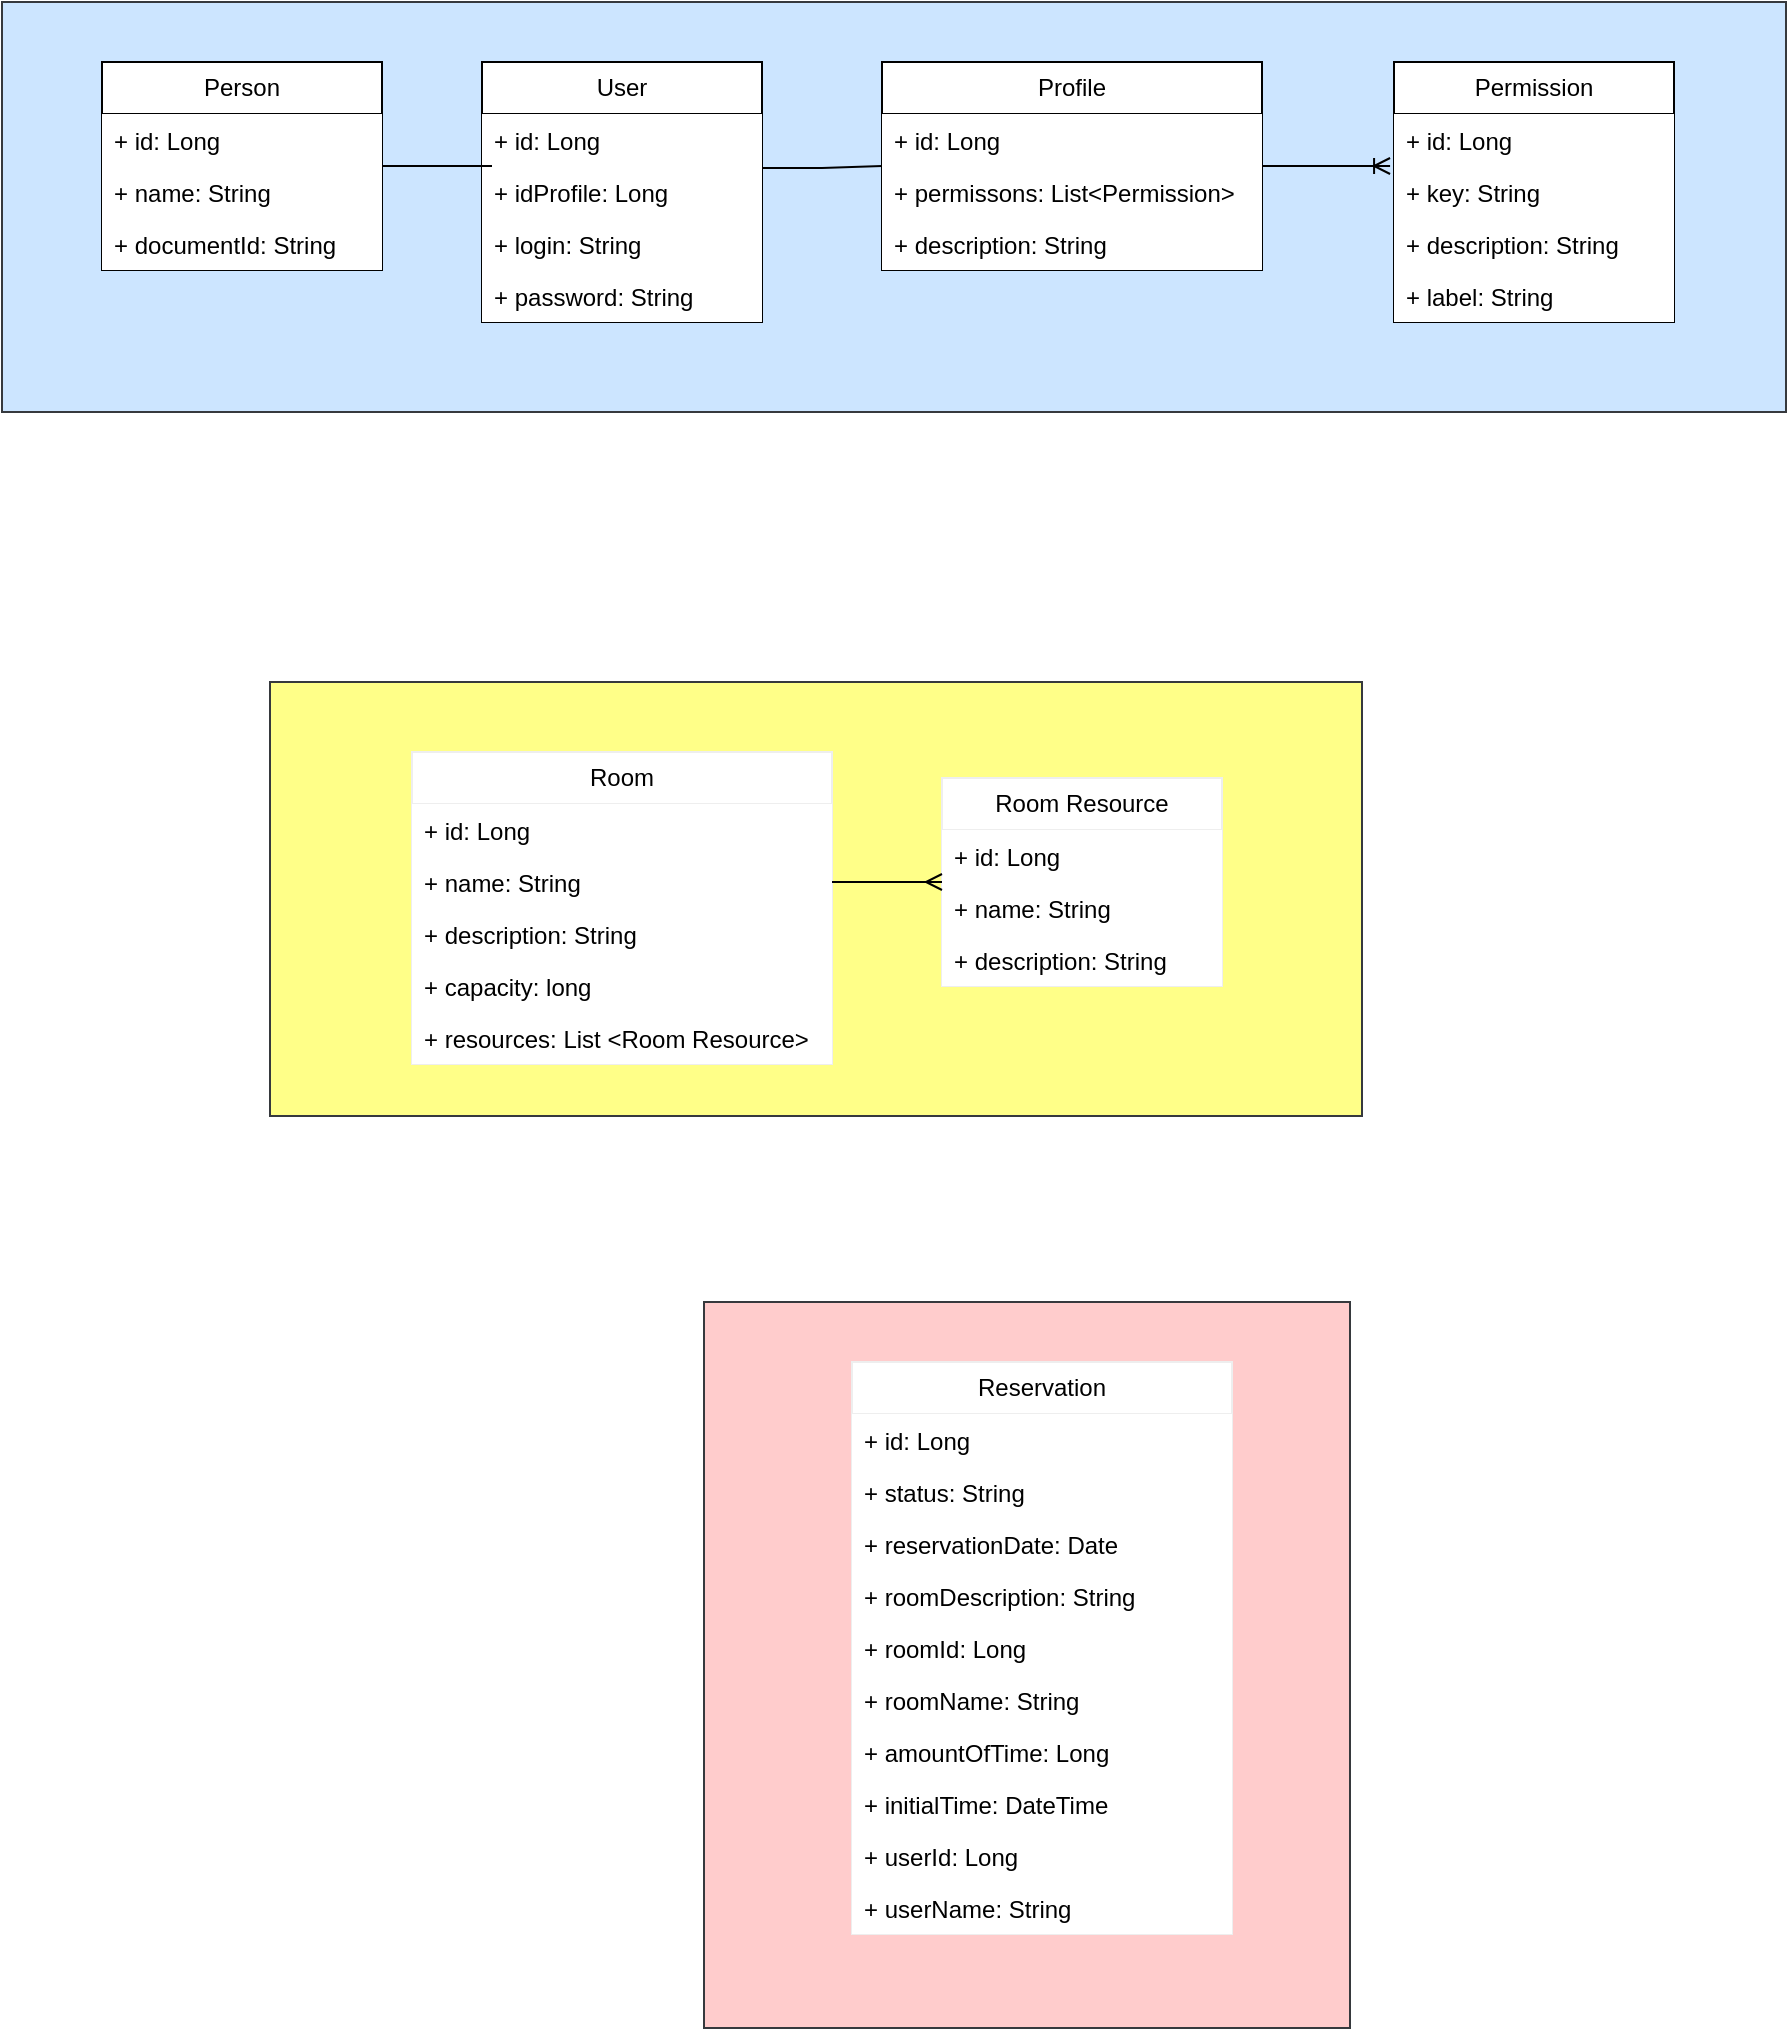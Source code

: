 <mxfile version="26.2.14">
  <diagram name="Page-1" id="RGF4Mp8kTzsVSLiF_BQr">
    <mxGraphModel dx="1426" dy="743" grid="0" gridSize="10" guides="1" tooltips="1" connect="1" arrows="1" fold="1" page="1" pageScale="1" pageWidth="850" pageHeight="1100" math="0" shadow="0">
      <root>
        <mxCell id="0" />
        <mxCell id="1" parent="0" />
        <mxCell id="hRW3nU6TKdYoE6fanwlY-40" value="" style="verticalLabelPosition=bottom;verticalAlign=top;html=1;shape=mxgraph.basic.rect;fillColor2=none;strokeWidth=1;size=20;indent=5;fillColor=#cce5ff;strokeColor=#36393d;labelBackgroundColor=none;" parent="1" vertex="1">
          <mxGeometry x="75" y="30" width="892" height="205" as="geometry" />
        </mxCell>
        <mxCell id="hRW3nU6TKdYoE6fanwlY-1" value="Person" style="swimlane;fontStyle=0;childLayout=stackLayout;horizontal=1;startSize=26;horizontalStack=0;resizeParent=1;resizeParentMax=0;resizeLast=0;collapsible=1;marginBottom=0;whiteSpace=wrap;html=1;labelBackgroundColor=none;" parent="1" vertex="1">
          <mxGeometry x="125" y="60" width="140" height="104" as="geometry" />
        </mxCell>
        <mxCell id="hRW3nU6TKdYoE6fanwlY-3" value="+ id: Long" style="text;align=left;verticalAlign=top;spacingLeft=4;spacingRight=4;overflow=hidden;rotatable=0;points=[[0,0.5],[1,0.5]];portConstraint=eastwest;whiteSpace=wrap;html=1;labelBackgroundColor=none;fontColor=#000000;fillColor=light-dark(#ffffff, #a4a0c6);" parent="hRW3nU6TKdYoE6fanwlY-1" vertex="1">
          <mxGeometry y="26" width="140" height="26" as="geometry" />
        </mxCell>
        <mxCell id="hRW3nU6TKdYoE6fanwlY-39" value="+ name: String" style="text;align=left;verticalAlign=top;spacingLeft=4;spacingRight=4;overflow=hidden;rotatable=0;points=[[0,0.5],[1,0.5]];portConstraint=eastwest;whiteSpace=wrap;html=1;labelBackgroundColor=none;fontColor=#000000;fillColor=light-dark(#ffffff, #a4a0c6);" parent="hRW3nU6TKdYoE6fanwlY-1" vertex="1">
          <mxGeometry y="52" width="140" height="26" as="geometry" />
        </mxCell>
        <mxCell id="hRW3nU6TKdYoE6fanwlY-4" value="+ documentId: String" style="text;align=left;verticalAlign=top;spacingLeft=4;spacingRight=4;overflow=hidden;rotatable=0;points=[[0,0.5],[1,0.5]];portConstraint=eastwest;whiteSpace=wrap;html=1;labelBackgroundColor=none;fontColor=#000000;fillColor=light-dark(#ffffff, #a4a0c6);" parent="hRW3nU6TKdYoE6fanwlY-1" vertex="1">
          <mxGeometry y="78" width="140" height="26" as="geometry" />
        </mxCell>
        <mxCell id="hRW3nU6TKdYoE6fanwlY-5" value="Permission" style="swimlane;fontStyle=0;childLayout=stackLayout;horizontal=1;startSize=26;horizontalStack=0;resizeParent=1;resizeParentMax=0;resizeLast=0;collapsible=1;marginBottom=0;whiteSpace=wrap;html=1;labelBackgroundColor=none;" parent="1" vertex="1">
          <mxGeometry x="771" y="60" width="140" height="130" as="geometry" />
        </mxCell>
        <mxCell id="hRW3nU6TKdYoE6fanwlY-6" value="+ id: Long" style="text;align=left;verticalAlign=top;spacingLeft=4;spacingRight=4;overflow=hidden;rotatable=0;points=[[0,0.5],[1,0.5]];portConstraint=eastwest;whiteSpace=wrap;html=1;labelBackgroundColor=none;fontColor=#000000;fillColor=light-dark(#ffffff, #a4a0c6);" parent="hRW3nU6TKdYoE6fanwlY-5" vertex="1">
          <mxGeometry y="26" width="140" height="26" as="geometry" />
        </mxCell>
        <mxCell id="hRW3nU6TKdYoE6fanwlY-7" value="+ key: String" style="text;align=left;verticalAlign=top;spacingLeft=4;spacingRight=4;overflow=hidden;rotatable=0;points=[[0,0.5],[1,0.5]];portConstraint=eastwest;whiteSpace=wrap;html=1;labelBackgroundColor=none;fontColor=#000000;fillColor=light-dark(#ffffff, #a4a0c6);" parent="hRW3nU6TKdYoE6fanwlY-5" vertex="1">
          <mxGeometry y="52" width="140" height="26" as="geometry" />
        </mxCell>
        <mxCell id="hRW3nU6TKdYoE6fanwlY-8" value="+ description: String" style="text;align=left;verticalAlign=top;spacingLeft=4;spacingRight=4;overflow=hidden;rotatable=0;points=[[0,0.5],[1,0.5]];portConstraint=eastwest;whiteSpace=wrap;html=1;labelBackgroundColor=none;fontColor=#000000;fillColor=light-dark(#ffffff, #a4a0c6);" parent="hRW3nU6TKdYoE6fanwlY-5" vertex="1">
          <mxGeometry y="78" width="140" height="26" as="geometry" />
        </mxCell>
        <mxCell id="hRW3nU6TKdYoE6fanwlY-41" value="+ label: String" style="text;align=left;verticalAlign=top;spacingLeft=4;spacingRight=4;overflow=hidden;rotatable=0;points=[[0,0.5],[1,0.5]];portConstraint=eastwest;whiteSpace=wrap;html=1;labelBackgroundColor=none;fontColor=#000000;fillColor=light-dark(#ffffff, #a4a0c6);" parent="hRW3nU6TKdYoE6fanwlY-5" vertex="1">
          <mxGeometry y="104" width="140" height="26" as="geometry" />
        </mxCell>
        <mxCell id="hRW3nU6TKdYoE6fanwlY-27" value="Profile" style="swimlane;fontStyle=0;childLayout=stackLayout;horizontal=1;startSize=26;horizontalStack=0;resizeParent=1;resizeParentMax=0;resizeLast=0;collapsible=1;marginBottom=0;whiteSpace=wrap;html=1;labelBackgroundColor=none;" parent="1" vertex="1">
          <mxGeometry x="515" y="60" width="190" height="104" as="geometry" />
        </mxCell>
        <mxCell id="hRW3nU6TKdYoE6fanwlY-28" value="+ id: Long" style="text;align=left;verticalAlign=top;spacingLeft=4;spacingRight=4;overflow=hidden;rotatable=0;points=[[0,0.5],[1,0.5]];portConstraint=eastwest;whiteSpace=wrap;html=1;labelBackgroundColor=none;fontColor=#000000;fillColor=light-dark(#ffffff, #a4a0c6);" parent="hRW3nU6TKdYoE6fanwlY-27" vertex="1">
          <mxGeometry y="26" width="190" height="26" as="geometry" />
        </mxCell>
        <mxCell id="hRW3nU6TKdYoE6fanwlY-42" value="+ permissons: List&amp;lt;Permission&lt;span style=&quot;background-color: transparent;&quot;&gt;&amp;gt;&lt;/span&gt;" style="text;align=left;verticalAlign=top;spacingLeft=4;spacingRight=4;overflow=hidden;rotatable=0;points=[[0,0.5],[1,0.5]];portConstraint=eastwest;whiteSpace=wrap;html=1;labelBackgroundColor=none;fontColor=#000000;fillColor=light-dark(#ffffff, #a4a0c6);" parent="hRW3nU6TKdYoE6fanwlY-27" vertex="1">
          <mxGeometry y="52" width="190" height="26" as="geometry" />
        </mxCell>
        <mxCell id="hRW3nU6TKdYoE6fanwlY-29" value="+ description: String" style="text;align=left;verticalAlign=top;spacingLeft=4;spacingRight=4;overflow=hidden;rotatable=0;points=[[0,0.5],[1,0.5]];portConstraint=eastwest;whiteSpace=wrap;html=1;labelBackgroundColor=none;fontColor=#000000;fillColor=light-dark(#ffffff, #a4a0c6);" parent="hRW3nU6TKdYoE6fanwlY-27" vertex="1">
          <mxGeometry y="78" width="190" height="26" as="geometry" />
        </mxCell>
        <mxCell id="hRW3nU6TKdYoE6fanwlY-31" value="User" style="swimlane;fontStyle=0;childLayout=stackLayout;horizontal=1;startSize=26;horizontalStack=0;resizeParent=1;resizeParentMax=0;resizeLast=0;collapsible=1;marginBottom=0;whiteSpace=wrap;html=1;labelBackgroundColor=none;" parent="1" vertex="1">
          <mxGeometry x="315" y="60" width="140" height="130" as="geometry" />
        </mxCell>
        <mxCell id="hRW3nU6TKdYoE6fanwlY-32" value="+ id: Long&lt;div&gt;&lt;br&gt;&lt;/div&gt;" style="text;align=left;verticalAlign=top;spacingLeft=4;spacingRight=4;overflow=hidden;rotatable=0;points=[[0,0.5],[1,0.5]];portConstraint=eastwest;whiteSpace=wrap;html=1;labelBackgroundColor=none;fontColor=#000000;fillColor=light-dark(#ffffff, #a4a0c6);" parent="hRW3nU6TKdYoE6fanwlY-31" vertex="1">
          <mxGeometry y="26" width="140" height="26" as="geometry" />
        </mxCell>
        <mxCell id="hRW3nU6TKdYoE6fanwlY-37" value="+ idProfile: Long" style="text;align=left;verticalAlign=top;spacingLeft=4;spacingRight=4;overflow=hidden;rotatable=0;points=[[0,0.5],[1,0.5]];portConstraint=eastwest;whiteSpace=wrap;html=1;labelBackgroundColor=none;fontColor=#000000;fillColor=light-dark(#ffffff, #a4a0c6);" parent="hRW3nU6TKdYoE6fanwlY-31" vertex="1">
          <mxGeometry y="52" width="140" height="26" as="geometry" />
        </mxCell>
        <mxCell id="hRW3nU6TKdYoE6fanwlY-33" value="+ login: String" style="text;align=left;verticalAlign=top;spacingLeft=4;spacingRight=4;overflow=hidden;rotatable=0;points=[[0,0.5],[1,0.5]];portConstraint=eastwest;whiteSpace=wrap;html=1;labelBackgroundColor=none;fontColor=#000000;fillColor=light-dark(#ffffff, #a4a0c6);" parent="hRW3nU6TKdYoE6fanwlY-31" vertex="1">
          <mxGeometry y="78" width="140" height="26" as="geometry" />
        </mxCell>
        <mxCell id="hRW3nU6TKdYoE6fanwlY-38" value="+ password: String" style="text;align=left;verticalAlign=top;spacingLeft=4;spacingRight=4;overflow=hidden;rotatable=0;points=[[0,0.5],[1,0.5]];portConstraint=eastwest;whiteSpace=wrap;html=1;labelBackgroundColor=none;fontColor=#000000;fillColor=light-dark(#ffffff, #a4a0c6);" parent="hRW3nU6TKdYoE6fanwlY-31" vertex="1">
          <mxGeometry y="104" width="140" height="26" as="geometry" />
        </mxCell>
        <mxCell id="hRW3nU6TKdYoE6fanwlY-43" value="" style="verticalLabelPosition=bottom;verticalAlign=top;html=1;shape=mxgraph.basic.rect;fillColor2=none;strokeWidth=1;size=20;indent=5;fillColor=#ffff88;strokeColor=#36393d;labelBackgroundColor=none;" parent="1" vertex="1">
          <mxGeometry x="209" y="370" width="546" height="217" as="geometry" />
        </mxCell>
        <mxCell id="hRW3nU6TKdYoE6fanwlY-44" value="Room Resource" style="swimlane;fontStyle=0;childLayout=stackLayout;horizontal=1;startSize=26;horizontalStack=0;resizeParent=1;resizeParentMax=0;resizeLast=0;collapsible=1;marginBottom=0;whiteSpace=wrap;html=1;labelBackgroundColor=none;fillColor=light-dark(#ffffff, #a4a0c6);strokeColor=#EEEEEE;fontColor=#000000;" parent="1" vertex="1">
          <mxGeometry x="545" y="418" width="140" height="104" as="geometry" />
        </mxCell>
        <mxCell id="hRW3nU6TKdYoE6fanwlY-45" value="+ id: Long" style="text;align=left;verticalAlign=top;spacingLeft=4;spacingRight=4;overflow=hidden;rotatable=0;points=[[0,0.5],[1,0.5]];portConstraint=eastwest;whiteSpace=wrap;html=1;labelBackgroundColor=none;fontColor=#000000;fillColor=light-dark(#ffffff, #a4a0c6);" parent="hRW3nU6TKdYoE6fanwlY-44" vertex="1">
          <mxGeometry y="26" width="140" height="26" as="geometry" />
        </mxCell>
        <mxCell id="hRW3nU6TKdYoE6fanwlY-46" value="+ name: String" style="text;align=left;verticalAlign=top;spacingLeft=4;spacingRight=4;overflow=hidden;rotatable=0;points=[[0,0.5],[1,0.5]];portConstraint=eastwest;whiteSpace=wrap;html=1;labelBackgroundColor=none;fontColor=#000000;fillColor=light-dark(#ffffff, #a4a0c6);" parent="hRW3nU6TKdYoE6fanwlY-44" vertex="1">
          <mxGeometry y="52" width="140" height="26" as="geometry" />
        </mxCell>
        <mxCell id="hRW3nU6TKdYoE6fanwlY-47" value="+ description: String" style="text;align=left;verticalAlign=top;spacingLeft=4;spacingRight=4;overflow=hidden;rotatable=0;points=[[0,0.5],[1,0.5]];portConstraint=eastwest;whiteSpace=wrap;html=1;labelBackgroundColor=none;fontColor=#000000;fillColor=light-dark(#ffffff, #a4a0c6);" parent="hRW3nU6TKdYoE6fanwlY-44" vertex="1">
          <mxGeometry y="78" width="140" height="26" as="geometry" />
        </mxCell>
        <mxCell id="hRW3nU6TKdYoE6fanwlY-57" value="Room" style="swimlane;fontStyle=0;childLayout=stackLayout;horizontal=1;startSize=26;horizontalStack=0;resizeParent=1;resizeParentMax=0;resizeLast=0;collapsible=1;marginBottom=0;whiteSpace=wrap;html=1;labelBackgroundColor=none;fillColor=light-dark(#ffffff, #a4a0c6);strokeColor=#EEEEEE;fontColor=#000000;" parent="1" vertex="1">
          <mxGeometry x="280" y="405" width="210" height="156" as="geometry" />
        </mxCell>
        <mxCell id="hRW3nU6TKdYoE6fanwlY-58" value="+ id: Long&lt;div&gt;&lt;br&gt;&lt;/div&gt;" style="text;align=left;verticalAlign=top;spacingLeft=4;spacingRight=4;overflow=hidden;rotatable=0;points=[[0,0.5],[1,0.5]];portConstraint=eastwest;whiteSpace=wrap;html=1;labelBackgroundColor=none;fontColor=#000000;fillColor=light-dark(#ffffff, #a4a0c6);" parent="hRW3nU6TKdYoE6fanwlY-57" vertex="1">
          <mxGeometry y="26" width="210" height="26" as="geometry" />
        </mxCell>
        <mxCell id="hRW3nU6TKdYoE6fanwlY-59" value="+ name: String" style="text;align=left;verticalAlign=top;spacingLeft=4;spacingRight=4;overflow=hidden;rotatable=0;points=[[0,0.5],[1,0.5]];portConstraint=eastwest;whiteSpace=wrap;html=1;labelBackgroundColor=none;fontColor=#000000;fillColor=light-dark(#ffffff, #a4a0c6);" parent="hRW3nU6TKdYoE6fanwlY-57" vertex="1">
          <mxGeometry y="52" width="210" height="26" as="geometry" />
        </mxCell>
        <mxCell id="hRW3nU6TKdYoE6fanwlY-60" value="+ description: String" style="text;align=left;verticalAlign=top;spacingLeft=4;spacingRight=4;overflow=hidden;rotatable=0;points=[[0,0.5],[1,0.5]];portConstraint=eastwest;whiteSpace=wrap;html=1;labelBackgroundColor=none;fontColor=#000000;fillColor=light-dark(#ffffff, #a4a0c6);" parent="hRW3nU6TKdYoE6fanwlY-57" vertex="1">
          <mxGeometry y="78" width="210" height="26" as="geometry" />
        </mxCell>
        <mxCell id="hRW3nU6TKdYoE6fanwlY-61" value="+ capacity: long" style="text;align=left;verticalAlign=top;spacingLeft=4;spacingRight=4;overflow=hidden;rotatable=0;points=[[0,0.5],[1,0.5]];portConstraint=eastwest;whiteSpace=wrap;html=1;labelBackgroundColor=none;fontColor=#000000;fillColor=light-dark(#ffffff, #a4a0c6);" parent="hRW3nU6TKdYoE6fanwlY-57" vertex="1">
          <mxGeometry y="104" width="210" height="26" as="geometry" />
        </mxCell>
        <mxCell id="hRW3nU6TKdYoE6fanwlY-70" value="+ resources: List &amp;lt;Room Resource&amp;gt;" style="text;align=left;verticalAlign=top;spacingLeft=4;spacingRight=4;overflow=hidden;rotatable=0;points=[[0,0.5],[1,0.5]];portConstraint=eastwest;whiteSpace=wrap;html=1;labelBackgroundColor=none;fontColor=#000000;fillColor=light-dark(#ffffff, #a4a0c6);" parent="hRW3nU6TKdYoE6fanwlY-57" vertex="1">
          <mxGeometry y="130" width="210" height="26" as="geometry" />
        </mxCell>
        <mxCell id="hRW3nU6TKdYoE6fanwlY-67" value="" style="edgeStyle=entityRelationEdgeStyle;fontSize=12;html=1;endArrow=none;startArrow=none;rounded=0;exitX=1;exitY=0.5;exitDx=0;exitDy=0;startFill=0;" parent="1" source="hRW3nU6TKdYoE6fanwlY-1" edge="1">
          <mxGeometry width="100" height="100" relative="1" as="geometry">
            <mxPoint x="340" y="430" as="sourcePoint" />
            <mxPoint x="320" y="112" as="targetPoint" />
          </mxGeometry>
        </mxCell>
        <mxCell id="hRW3nU6TKdYoE6fanwlY-68" value="" style="edgeStyle=entityRelationEdgeStyle;fontSize=12;html=1;endArrow=none;startArrow=none;rounded=0;exitX=1;exitY=1.038;exitDx=0;exitDy=0;entryX=0;entryY=0.5;entryDx=0;entryDy=0;startFill=0;exitPerimeter=0;" parent="1" target="hRW3nU6TKdYoE6fanwlY-27" edge="1" source="hRW3nU6TKdYoE6fanwlY-32">
          <mxGeometry width="100" height="100" relative="1" as="geometry">
            <mxPoint x="460" y="111.5" as="sourcePoint" />
            <mxPoint x="570" y="110" as="targetPoint" />
          </mxGeometry>
        </mxCell>
        <mxCell id="hRW3nU6TKdYoE6fanwlY-69" value="" style="edgeStyle=entityRelationEdgeStyle;fontSize=12;html=1;endArrow=ERoneToMany;startArrow=none;rounded=0;exitX=1;exitY=0.5;exitDx=0;exitDy=0;entryX=-0.014;entryY=0;entryDx=0;entryDy=0;entryPerimeter=0;endFill=0;startFill=0;" parent="1" source="hRW3nU6TKdYoE6fanwlY-27" target="hRW3nU6TKdYoE6fanwlY-7" edge="1">
          <mxGeometry width="100" height="100" relative="1" as="geometry">
            <mxPoint x="780" y="111.5" as="sourcePoint" />
            <mxPoint x="890" y="112" as="targetPoint" />
          </mxGeometry>
        </mxCell>
        <mxCell id="hRW3nU6TKdYoE6fanwlY-76" value="" style="endArrow=ERmany;html=1;rounded=0;exitX=1;exitY=0.5;exitDx=0;exitDy=0;entryX=0;entryY=0.5;entryDx=0;entryDy=0;endFill=0;" parent="1" source="hRW3nU6TKdYoE6fanwlY-59" target="hRW3nU6TKdYoE6fanwlY-44" edge="1">
          <mxGeometry relative="1" as="geometry">
            <mxPoint x="310" y="380" as="sourcePoint" />
            <mxPoint x="470" y="380" as="targetPoint" />
          </mxGeometry>
        </mxCell>
        <mxCell id="hRW3nU6TKdYoE6fanwlY-88" value="" style="verticalLabelPosition=bottom;verticalAlign=top;html=1;shape=mxgraph.basic.rect;fillColor2=none;strokeWidth=1;size=20;indent=5;fillColor=#ffcccc;strokeColor=#36393d;labelBackgroundColor=none;" parent="1" vertex="1">
          <mxGeometry x="426" y="680" width="323" height="363" as="geometry" />
        </mxCell>
        <mxCell id="hRW3nU6TKdYoE6fanwlY-93" value="Reservation" style="swimlane;fontStyle=0;childLayout=stackLayout;horizontal=1;startSize=26;horizontalStack=0;resizeParent=1;resizeParentMax=0;resizeLast=0;collapsible=1;marginBottom=0;whiteSpace=wrap;html=1;labelBackgroundColor=none;fillColor=light-dark(#ffffff, #a4a0c6);strokeColor=#EEEEEE;fontColor=#000000;" parent="1" vertex="1">
          <mxGeometry x="500" y="710" width="190" height="286" as="geometry" />
        </mxCell>
        <mxCell id="hRW3nU6TKdYoE6fanwlY-94" value="+ id: Long&lt;div&gt;&lt;br&gt;&lt;/div&gt;" style="text;align=left;verticalAlign=top;spacingLeft=4;spacingRight=4;overflow=hidden;rotatable=0;points=[[0,0.5],[1,0.5]];portConstraint=eastwest;whiteSpace=wrap;html=1;labelBackgroundColor=none;fontColor=#000000;fillColor=light-dark(#ffffff, #a4a0c6);" parent="hRW3nU6TKdYoE6fanwlY-93" vertex="1">
          <mxGeometry y="26" width="190" height="26" as="geometry" />
        </mxCell>
        <mxCell id="hRW3nU6TKdYoE6fanwlY-95" value="+ status: String" style="text;align=left;verticalAlign=top;spacingLeft=4;spacingRight=4;overflow=hidden;rotatable=0;points=[[0,0.5],[1,0.5]];portConstraint=eastwest;whiteSpace=wrap;html=1;labelBackgroundColor=none;fontColor=#000000;fillColor=light-dark(#ffffff, #a4a0c6);" parent="hRW3nU6TKdYoE6fanwlY-93" vertex="1">
          <mxGeometry y="52" width="190" height="26" as="geometry" />
        </mxCell>
        <mxCell id="hRW3nU6TKdYoE6fanwlY-96" value="+ reservationDate: Date" style="text;align=left;verticalAlign=top;spacingLeft=4;spacingRight=4;overflow=hidden;rotatable=0;points=[[0,0.5],[1,0.5]];portConstraint=eastwest;whiteSpace=wrap;html=1;labelBackgroundColor=none;fontColor=#000000;fillColor=light-dark(#ffffff, #a4a0c6);" parent="hRW3nU6TKdYoE6fanwlY-93" vertex="1">
          <mxGeometry y="78" width="190" height="26" as="geometry" />
        </mxCell>
        <mxCell id="hRW3nU6TKdYoE6fanwlY-104" value="+ roomDescription: String" style="text;align=left;verticalAlign=top;spacingLeft=4;spacingRight=4;overflow=hidden;rotatable=0;points=[[0,0.5],[1,0.5]];portConstraint=eastwest;whiteSpace=wrap;html=1;labelBackgroundColor=none;fontColor=#000000;fillColor=light-dark(#ffffff, #a4a0c6);" parent="hRW3nU6TKdYoE6fanwlY-93" vertex="1">
          <mxGeometry y="104" width="190" height="26" as="geometry" />
        </mxCell>
        <mxCell id="hRW3nU6TKdYoE6fanwlY-101" value="+ roomId: Long" style="text;align=left;verticalAlign=top;spacingLeft=4;spacingRight=4;overflow=hidden;rotatable=0;points=[[0,0.5],[1,0.5]];portConstraint=eastwest;whiteSpace=wrap;html=1;labelBackgroundColor=none;fontColor=#000000;fillColor=light-dark(#ffffff, #a4a0c6);" parent="hRW3nU6TKdYoE6fanwlY-93" vertex="1">
          <mxGeometry y="130" width="190" height="26" as="geometry" />
        </mxCell>
        <mxCell id="hRW3nU6TKdYoE6fanwlY-102" value="+ roomName: String" style="text;align=left;verticalAlign=top;spacingLeft=4;spacingRight=4;overflow=hidden;rotatable=0;points=[[0,0.5],[1,0.5]];portConstraint=eastwest;whiteSpace=wrap;html=1;labelBackgroundColor=none;fontColor=#000000;fillColor=light-dark(#ffffff, #a4a0c6);" parent="hRW3nU6TKdYoE6fanwlY-93" vertex="1">
          <mxGeometry y="156" width="190" height="26" as="geometry" />
        </mxCell>
        <mxCell id="hRW3nU6TKdYoE6fanwlY-110" value="+ amountOfTime: Long" style="text;align=left;verticalAlign=top;spacingLeft=4;spacingRight=4;overflow=hidden;rotatable=0;points=[[0,0.5],[1,0.5]];portConstraint=eastwest;whiteSpace=wrap;html=1;labelBackgroundColor=none;fontColor=#000000;fillColor=light-dark(#ffffff, #a4a0c6);" parent="hRW3nU6TKdYoE6fanwlY-93" vertex="1">
          <mxGeometry y="182" width="190" height="26" as="geometry" />
        </mxCell>
        <mxCell id="2-RPwjKOKku8oo4embxU-5" value="+ initialTime: DateTime" style="text;align=left;verticalAlign=top;spacingLeft=4;spacingRight=4;overflow=hidden;rotatable=0;points=[[0,0.5],[1,0.5]];portConstraint=eastwest;whiteSpace=wrap;html=1;labelBackgroundColor=none;fontColor=#000000;fillColor=light-dark(#ffffff, #a4a0c6);" parent="hRW3nU6TKdYoE6fanwlY-93" vertex="1">
          <mxGeometry y="208" width="190" height="26" as="geometry" />
        </mxCell>
        <mxCell id="hRW3nU6TKdYoE6fanwlY-90" value="+ userId: Long" style="text;align=left;verticalAlign=top;spacingLeft=4;spacingRight=4;overflow=hidden;rotatable=0;points=[[0,0.5],[1,0.5]];portConstraint=eastwest;whiteSpace=wrap;html=1;labelBackgroundColor=none;fontColor=#000000;fillColor=light-dark(#ffffff, #a4a0c6);" parent="hRW3nU6TKdYoE6fanwlY-93" vertex="1">
          <mxGeometry y="234" width="190" height="26" as="geometry" />
        </mxCell>
        <mxCell id="hRW3nU6TKdYoE6fanwlY-91" value="+ userName: String" style="text;align=left;verticalAlign=top;spacingLeft=4;spacingRight=4;overflow=hidden;rotatable=0;points=[[0,0.5],[1,0.5]];portConstraint=eastwest;whiteSpace=wrap;html=1;labelBackgroundColor=none;fontColor=#000000;fillColor=light-dark(#ffffff, #a4a0c6);" parent="hRW3nU6TKdYoE6fanwlY-93" vertex="1">
          <mxGeometry y="260" width="190" height="26" as="geometry" />
        </mxCell>
      </root>
    </mxGraphModel>
  </diagram>
</mxfile>
